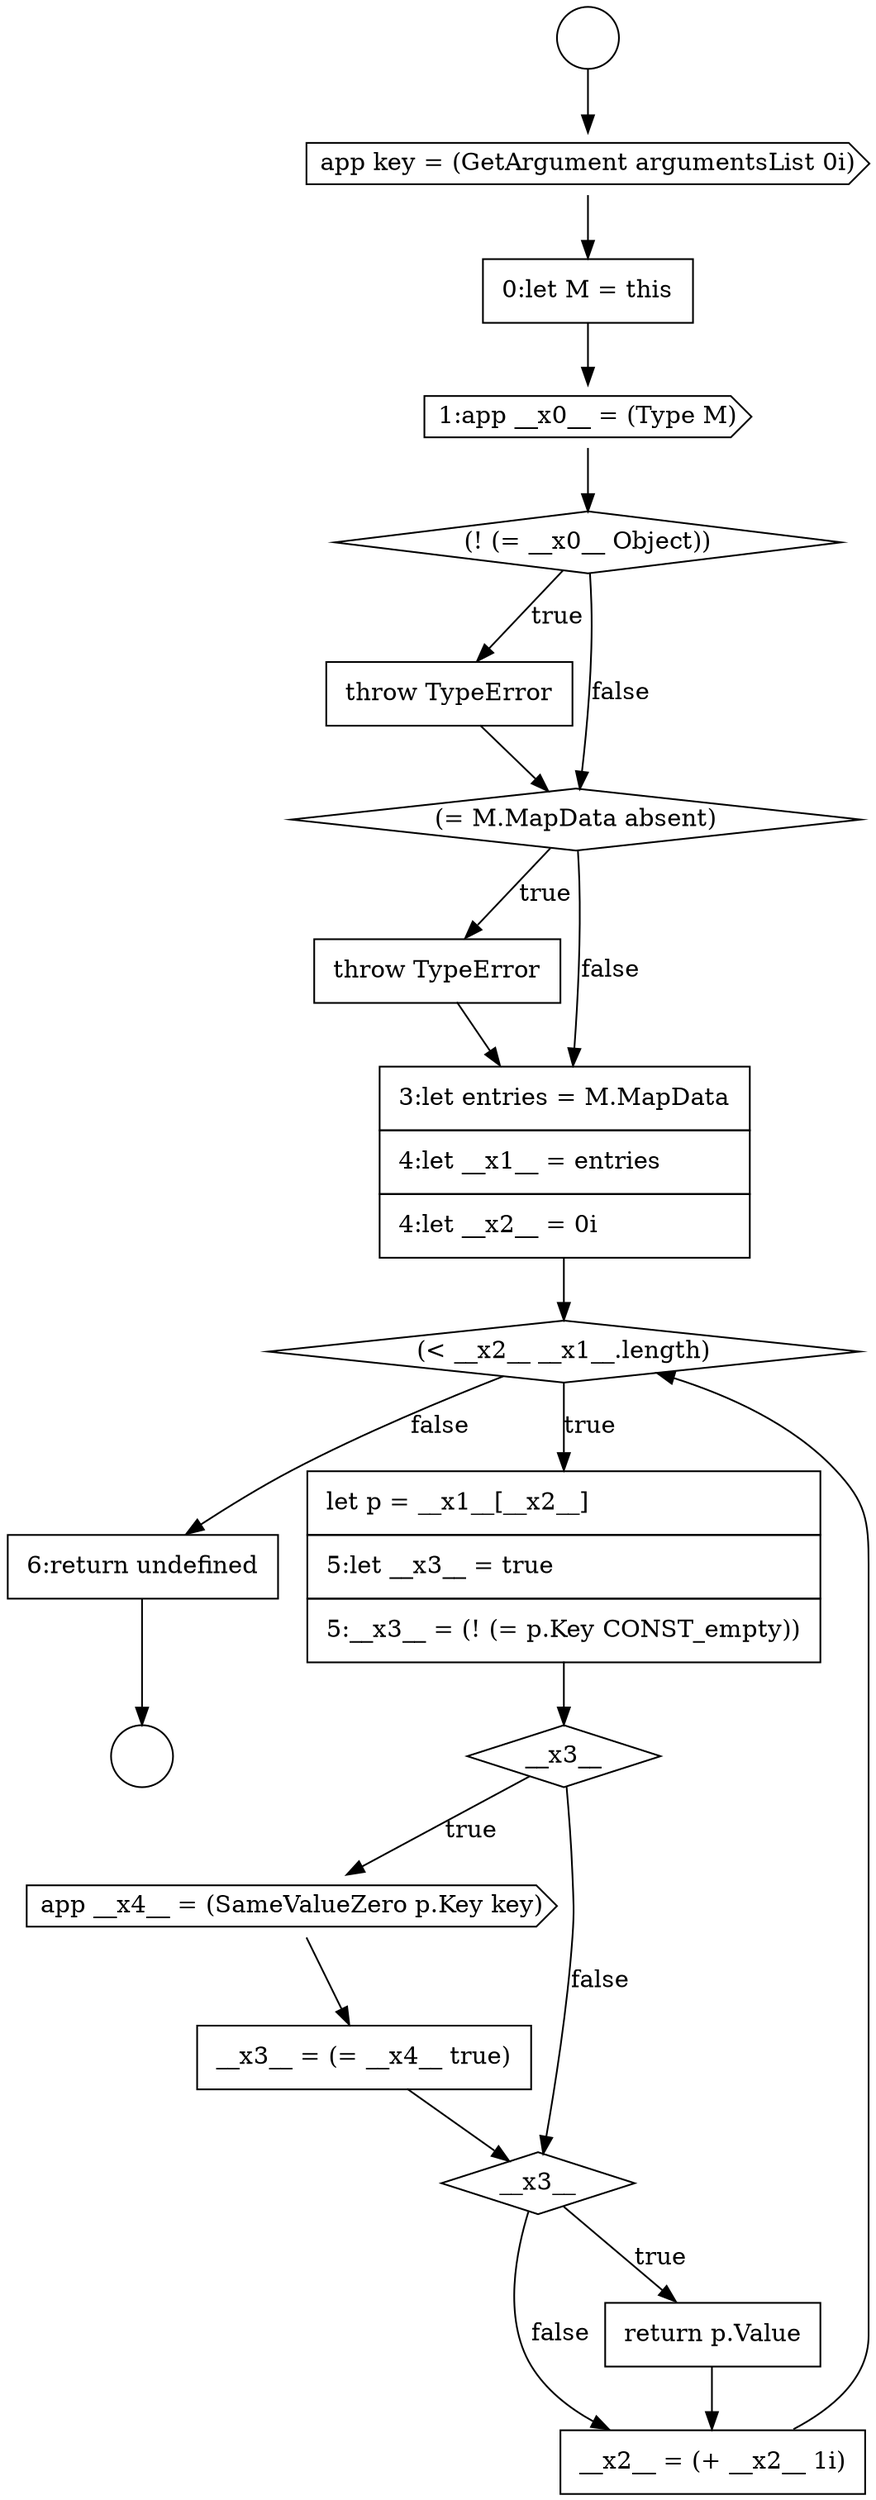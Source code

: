digraph {
  node15806 [shape=none, margin=0, label=<<font color="black">
    <table border="0" cellborder="1" cellspacing="0" cellpadding="10">
      <tr><td align="left">throw TypeError</td></tr>
    </table>
  </font>> color="black" fillcolor="white" style=filled]
  node15816 [shape=none, margin=0, label=<<font color="black">
    <table border="0" cellborder="1" cellspacing="0" cellpadding="10">
      <tr><td align="left">6:return undefined</td></tr>
    </table>
  </font>> color="black" fillcolor="white" style=filled]
  node15808 [shape=diamond, label=<<font color="black">(&lt; __x2__ __x1__.length)</font>> color="black" fillcolor="white" style=filled]
  node15812 [shape=none, margin=0, label=<<font color="black">
    <table border="0" cellborder="1" cellspacing="0" cellpadding="10">
      <tr><td align="left">__x3__ = (= __x4__ true)</td></tr>
    </table>
  </font>> color="black" fillcolor="white" style=filled]
  node15802 [shape=cds, label=<<font color="black">1:app __x0__ = (Type M)</font>> color="black" fillcolor="white" style=filled]
  node15799 [shape=circle label=" " color="black" fillcolor="white" style=filled]
  node15811 [shape=cds, label=<<font color="black">app __x4__ = (SameValueZero p.Key key)</font>> color="black" fillcolor="white" style=filled]
  node15815 [shape=none, margin=0, label=<<font color="black">
    <table border="0" cellborder="1" cellspacing="0" cellpadding="10">
      <tr><td align="left">__x2__ = (+ __x2__ 1i)</td></tr>
    </table>
  </font>> color="black" fillcolor="white" style=filled]
  node15810 [shape=diamond, label=<<font color="black">__x3__</font>> color="black" fillcolor="white" style=filled]
  node15814 [shape=none, margin=0, label=<<font color="black">
    <table border="0" cellborder="1" cellspacing="0" cellpadding="10">
      <tr><td align="left">return p.Value</td></tr>
    </table>
  </font>> color="black" fillcolor="white" style=filled]
  node15804 [shape=none, margin=0, label=<<font color="black">
    <table border="0" cellborder="1" cellspacing="0" cellpadding="10">
      <tr><td align="left">throw TypeError</td></tr>
    </table>
  </font>> color="black" fillcolor="white" style=filled]
  node15805 [shape=diamond, label=<<font color="black">(= M.MapData absent)</font>> color="black" fillcolor="white" style=filled]
  node15809 [shape=none, margin=0, label=<<font color="black">
    <table border="0" cellborder="1" cellspacing="0" cellpadding="10">
      <tr><td align="left">let p = __x1__[__x2__]</td></tr>
      <tr><td align="left">5:let __x3__ = true</td></tr>
      <tr><td align="left">5:__x3__ = (! (= p.Key CONST_empty))</td></tr>
    </table>
  </font>> color="black" fillcolor="white" style=filled]
  node15807 [shape=none, margin=0, label=<<font color="black">
    <table border="0" cellborder="1" cellspacing="0" cellpadding="10">
      <tr><td align="left">3:let entries = M.MapData</td></tr>
      <tr><td align="left">4:let __x1__ = entries</td></tr>
      <tr><td align="left">4:let __x2__ = 0i</td></tr>
    </table>
  </font>> color="black" fillcolor="white" style=filled]
  node15813 [shape=diamond, label=<<font color="black">__x3__</font>> color="black" fillcolor="white" style=filled]
  node15798 [shape=circle label=" " color="black" fillcolor="white" style=filled]
  node15803 [shape=diamond, label=<<font color="black">(! (= __x0__ Object))</font>> color="black" fillcolor="white" style=filled]
  node15801 [shape=none, margin=0, label=<<font color="black">
    <table border="0" cellborder="1" cellspacing="0" cellpadding="10">
      <tr><td align="left">0:let M = this</td></tr>
    </table>
  </font>> color="black" fillcolor="white" style=filled]
  node15800 [shape=cds, label=<<font color="black">app key = (GetArgument argumentsList 0i)</font>> color="black" fillcolor="white" style=filled]
  node15800 -> node15801 [ color="black"]
  node15806 -> node15807 [ color="black"]
  node15815 -> node15808 [ color="black"]
  node15811 -> node15812 [ color="black"]
  node15798 -> node15800 [ color="black"]
  node15801 -> node15802 [ color="black"]
  node15807 -> node15808 [ color="black"]
  node15805 -> node15806 [label=<<font color="black">true</font>> color="black"]
  node15805 -> node15807 [label=<<font color="black">false</font>> color="black"]
  node15814 -> node15815 [ color="black"]
  node15803 -> node15804 [label=<<font color="black">true</font>> color="black"]
  node15803 -> node15805 [label=<<font color="black">false</font>> color="black"]
  node15802 -> node15803 [ color="black"]
  node15812 -> node15813 [ color="black"]
  node15816 -> node15799 [ color="black"]
  node15808 -> node15809 [label=<<font color="black">true</font>> color="black"]
  node15808 -> node15816 [label=<<font color="black">false</font>> color="black"]
  node15810 -> node15811 [label=<<font color="black">true</font>> color="black"]
  node15810 -> node15813 [label=<<font color="black">false</font>> color="black"]
  node15804 -> node15805 [ color="black"]
  node15813 -> node15814 [label=<<font color="black">true</font>> color="black"]
  node15813 -> node15815 [label=<<font color="black">false</font>> color="black"]
  node15809 -> node15810 [ color="black"]
}
